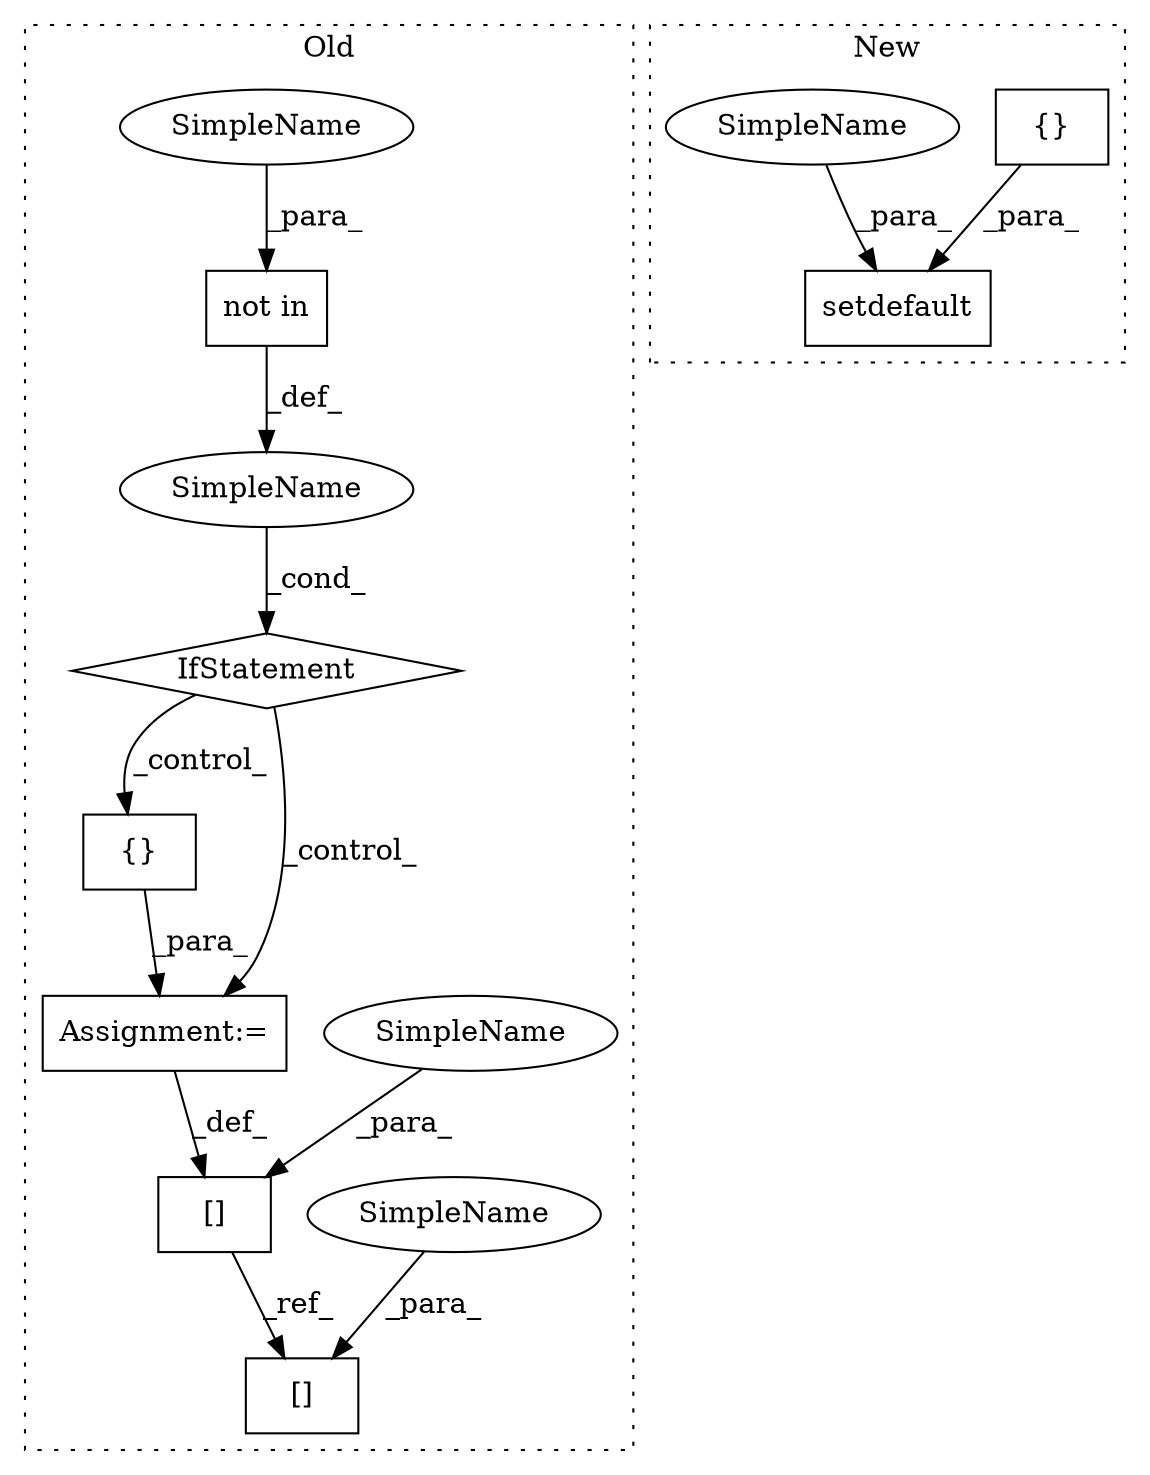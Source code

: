 digraph G {
subgraph cluster0 {
1 [label="{}" a="4" s="10674" l="2" shape="box"];
4 [label="IfStatement" a="25" s="10608,10638" l="12,2" shape="diamond"];
5 [label="[]" a="2" s="10652,10663" l="10,1" shape="box"];
6 [label="SimpleName" a="42" s="" l="" shape="ellipse"];
7 [label="Assignment:=" a="7" s="10664" l="1" shape="box"];
8 [label="[]" a="2" s="10696,10707" l="10,1" shape="box"];
9 [label="not in" a="108" s="10620" l="18" shape="box"];
10 [label="SimpleName" a="42" s="10662" l="1" shape="ellipse"];
11 [label="SimpleName" a="42" s="10706" l="1" shape="ellipse"];
12 [label="SimpleName" a="42" s="10620" l="1" shape="ellipse"];
label = "Old";
style="dotted";
}
subgraph cluster1 {
2 [label="setdefault" a="32" s="10618,10642" l="11,1" shape="box"];
3 [label="{}" a="4" s="10640" l="2" shape="box"];
13 [label="SimpleName" a="42" s="10629" l="1" shape="ellipse"];
label = "New";
style="dotted";
}
1 -> 7 [label="_para_"];
3 -> 2 [label="_para_"];
4 -> 1 [label="_control_"];
4 -> 7 [label="_control_"];
5 -> 8 [label="_ref_"];
6 -> 4 [label="_cond_"];
7 -> 5 [label="_def_"];
9 -> 6 [label="_def_"];
10 -> 5 [label="_para_"];
11 -> 8 [label="_para_"];
12 -> 9 [label="_para_"];
13 -> 2 [label="_para_"];
}